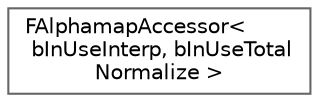 digraph "Graphical Class Hierarchy"
{
 // INTERACTIVE_SVG=YES
 // LATEX_PDF_SIZE
  bgcolor="transparent";
  edge [fontname=Helvetica,fontsize=10,labelfontname=Helvetica,labelfontsize=10];
  node [fontname=Helvetica,fontsize=10,shape=box,height=0.2,width=0.4];
  rankdir="LR";
  Node0 [id="Node000000",label="FAlphamapAccessor\<\l bInUseInterp, bInUseTotal\lNormalize \>",height=0.2,width=0.4,color="grey40", fillcolor="white", style="filled",URL="$d2/d41/structFAlphamapAccessor.html",tooltip=" "];
}
